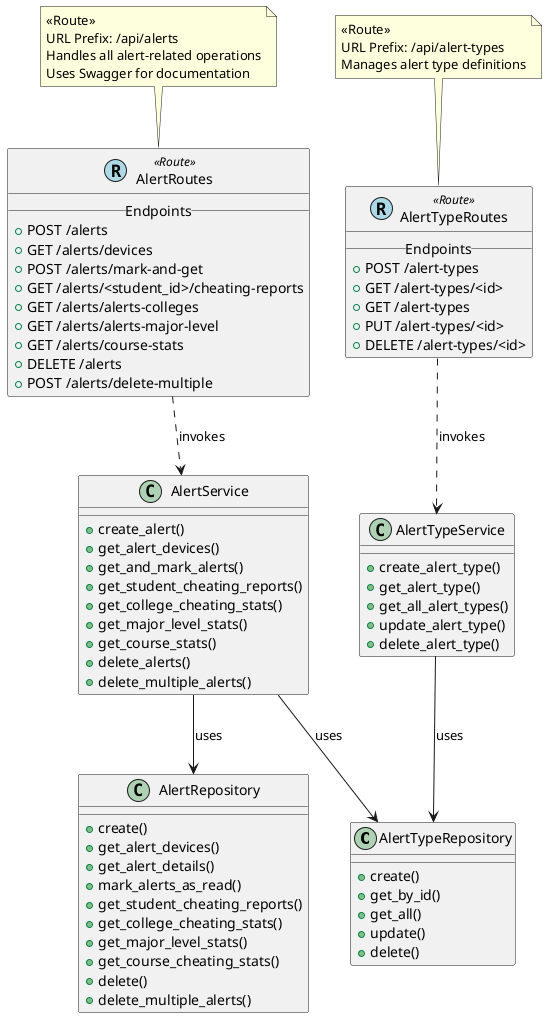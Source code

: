 @startuml

@startuml

' ------ الكلاسات الأساسية (Repository و Service) ------ '
class AlertTypeRepository {
  + create()
  + get_by_id()
  + get_all()
  + update()
  + delete()
}

class AlertRepository {
  + create()
  + get_alert_devices()
  + get_alert_details()
  + mark_alerts_as_read()
  + get_student_cheating_reports()
  + get_college_cheating_stats()
  + get_major_level_stats()
  + get_course_cheating_stats()
  + delete()
  + delete_multiple_alerts()
}

class AlertService {
  + create_alert()
  + get_alert_devices()
  + get_and_mark_alerts()
  + get_student_cheating_reports()
  + get_college_cheating_stats()
  + get_major_level_stats()
  + get_course_stats()
  + delete_alerts()
  + delete_multiple_alerts()
}

class AlertTypeService {
  + create_alert_type()
  + get_alert_type()
  + get_all_alert_types()
  + update_alert_type()
  + delete_alert_type()
}

' ------ كلاسات الراوت (Routes) ------ '
class "AlertRoutes" << (R,lightblue) Route >> {
  __Endpoints__
  + POST /alerts
  + GET /alerts/devices
  + POST /alerts/mark-and-get
  + GET /alerts/<student_id>/cheating-reports
  + GET /alerts/alerts-colleges
  + GET /alerts/alerts-major-level
  + GET /alerts/course-stats
  + DELETE /alerts
  + POST /alerts/delete-multiple
}

class "AlertTypeRoutes" << (R,lightblue) Route >> {
  __Endpoints__
  + POST /alert-types
  + GET /alert-types/<id>
  + GET /alert-types
  + PUT /alert-types/<id>
  + DELETE /alert-types/<id>
}

' ------ العلاقات بين الكلاسات ------ '
AlertService --> AlertRepository : "uses"
AlertService --> AlertTypeRepository : "uses"
AlertTypeService --> AlertTypeRepository : "uses"

AlertRoutes ..> AlertService : "invokes"
AlertTypeRoutes ..> AlertTypeService : "invokes"

' ------ الملاحظات التوضيحية ------ '
note top of AlertRoutes
  <<Route>>
  URL Prefix: /api/alerts
  Handles all alert-related operations
  Uses Swagger for documentation
end note

note top of AlertTypeRoutes
  <<Route>>
  URL Prefix: /api/alert-types
  Manages alert type definitions
end note





@enduml